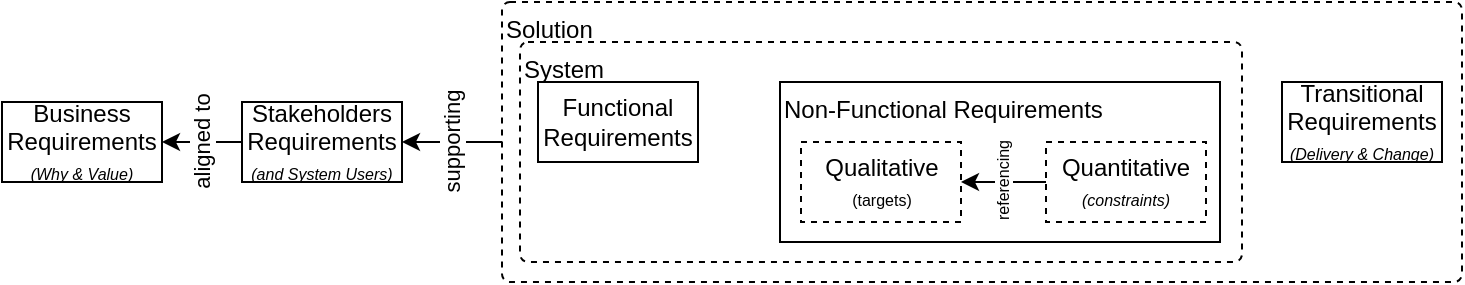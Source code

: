 <mxfile compressed="false" version="20.8.16" type="device">
  <diagram id="7jLlEumUiMLtJq0d6O2o" name="View">
    <mxGraphModel dx="875" dy="532" grid="1" gridSize="10" guides="1" tooltips="1" connect="1" arrows="1" fold="1" page="1" pageScale="1" pageWidth="827" pageHeight="1169" math="0" shadow="0">
      <root>
        <mxCell id="R8PEM5ubBwQ5RRjLXsm--0" />
        <mxCell id="R8PEM5ubBwQ5RRjLXsm--1" parent="R8PEM5ubBwQ5RRjLXsm--0" />
        <mxCell id="Bb3ik_aOIdPs3Mw46473-32" value="Business&lt;br&gt;Requirements&lt;br&gt;&lt;font style=&quot;font-size: 8px;&quot;&gt;&lt;i&gt;(Why &amp;amp; Value)&lt;/i&gt;&lt;/font&gt;" style="rounded=0;whiteSpace=wrap;html=1;" vertex="1" parent="R8PEM5ubBwQ5RRjLXsm--1">
          <mxGeometry x="38" y="290" width="80" height="40" as="geometry" />
        </mxCell>
        <mxCell id="Bb3ik_aOIdPs3Mw46473-33" value="aligned to" style="edgeStyle=orthogonalEdgeStyle;rounded=0;orthogonalLoop=1;jettySize=auto;html=1;entryX=1;entryY=0.5;entryDx=0;entryDy=0;horizontal=0;" edge="1" parent="R8PEM5ubBwQ5RRjLXsm--1" source="Bb3ik_aOIdPs3Mw46473-34" target="Bb3ik_aOIdPs3Mw46473-32">
          <mxGeometry relative="1" as="geometry" />
        </mxCell>
        <mxCell id="Bb3ik_aOIdPs3Mw46473-34" value="Stakeholders&lt;br&gt;Requirements&lt;br&gt;&lt;font style=&quot;font-size: 8px;&quot;&gt;&lt;i&gt;(and System Users)&lt;/i&gt;&lt;/font&gt;" style="rounded=0;whiteSpace=wrap;html=1;" vertex="1" parent="R8PEM5ubBwQ5RRjLXsm--1">
          <mxGeometry x="158" y="290" width="80" height="40" as="geometry" />
        </mxCell>
        <mxCell id="Bb3ik_aOIdPs3Mw46473-35" value="Solution" style="rounded=1;whiteSpace=wrap;html=1;arcSize=8;absoluteArcSize=1;container=1;collapsible=0;recursiveResize=0;dashed=1;align=left;verticalAlign=top;" vertex="1" parent="R8PEM5ubBwQ5RRjLXsm--1">
          <mxGeometry x="288" y="240" width="480" height="140" as="geometry" />
        </mxCell>
        <mxCell id="Bb3ik_aOIdPs3Mw46473-36" value="System" style="rounded=1;whiteSpace=wrap;html=1;arcSize=8;absoluteArcSize=1;container=1;collapsible=0;recursiveResize=0;dashed=1;align=left;verticalAlign=top;" vertex="1" parent="Bb3ik_aOIdPs3Mw46473-35">
          <mxGeometry x="9" y="20" width="361" height="110" as="geometry" />
        </mxCell>
        <mxCell id="Bb3ik_aOIdPs3Mw46473-37" value="Functional&lt;br&gt;Requirements" style="rounded=0;whiteSpace=wrap;html=1;" vertex="1" parent="Bb3ik_aOIdPs3Mw46473-36">
          <mxGeometry x="9" y="20" width="80" height="40" as="geometry" />
        </mxCell>
        <mxCell id="Bb3ik_aOIdPs3Mw46473-38" value="Non-Functional Requirements" style="rounded=0;whiteSpace=wrap;html=1;align=left;verticalAlign=top;" vertex="1" parent="Bb3ik_aOIdPs3Mw46473-36">
          <mxGeometry x="130" y="20" width="220" height="80" as="geometry" />
        </mxCell>
        <mxCell id="Bb3ik_aOIdPs3Mw46473-40" value="Qualitative&lt;br&gt;&lt;font style=&quot;font-size: 8px;&quot;&gt;(targets)&lt;/font&gt;" style="rounded=0;whiteSpace=wrap;html=1;dashed=1;" vertex="1" parent="Bb3ik_aOIdPs3Mw46473-36">
          <mxGeometry x="140.5" y="50" width="80" height="40" as="geometry" />
        </mxCell>
        <mxCell id="Bb3ik_aOIdPs3Mw46473-39" value="Quantitative&lt;br&gt;&lt;i&gt;&lt;font style=&quot;font-size: 8px;&quot;&gt;(constraints)&lt;/font&gt;&lt;/i&gt;" style="rounded=0;whiteSpace=wrap;html=1;dashed=1;" vertex="1" parent="Bb3ik_aOIdPs3Mw46473-36">
          <mxGeometry x="263" y="50" width="80" height="40" as="geometry" />
        </mxCell>
        <mxCell id="Bb3ik_aOIdPs3Mw46473-43" value="referencing" style="edgeStyle=orthogonalEdgeStyle;rounded=0;orthogonalLoop=1;jettySize=auto;html=1;entryX=1;entryY=0.5;entryDx=0;entryDy=0;fontSize=8;horizontal=0;" edge="1" parent="Bb3ik_aOIdPs3Mw46473-36" source="Bb3ik_aOIdPs3Mw46473-39" target="Bb3ik_aOIdPs3Mw46473-40">
          <mxGeometry relative="1" as="geometry" />
        </mxCell>
        <mxCell id="Bb3ik_aOIdPs3Mw46473-41" value="Transitional&lt;br&gt;Requirements&lt;br&gt;&lt;font size=&quot;1&quot; style=&quot;&quot;&gt;&lt;i style=&quot;font-size: 8px;&quot;&gt;(Delivery &amp;amp; Change)&lt;/i&gt;&lt;/font&gt;" style="rounded=0;whiteSpace=wrap;html=1;" vertex="1" parent="R8PEM5ubBwQ5RRjLXsm--1">
          <mxGeometry x="678" y="280" width="80" height="40" as="geometry" />
        </mxCell>
        <mxCell id="Bb3ik_aOIdPs3Mw46473-42" value="supporting" style="edgeStyle=orthogonalEdgeStyle;rounded=0;orthogonalLoop=1;jettySize=auto;html=1;horizontal=0;exitX=0;exitY=0.5;exitDx=0;exitDy=0;" edge="1" parent="R8PEM5ubBwQ5RRjLXsm--1" source="Bb3ik_aOIdPs3Mw46473-35" target="Bb3ik_aOIdPs3Mw46473-34">
          <mxGeometry relative="1" as="geometry" />
        </mxCell>
      </root>
    </mxGraphModel>
  </diagram>
</mxfile>
